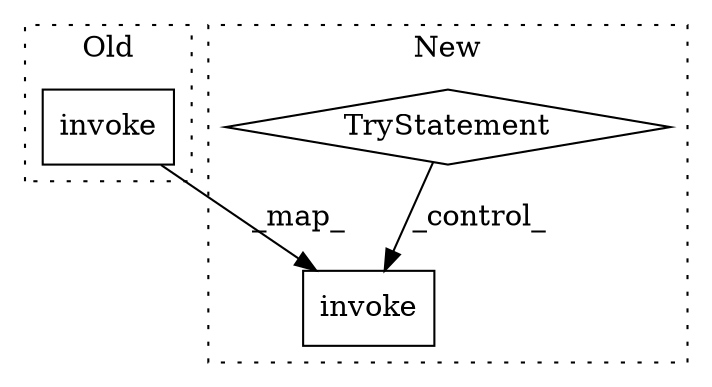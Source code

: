 digraph G {
subgraph cluster0 {
1 [label="invoke" a="32" s="1373,1384" l="7,1" shape="box"];
label = "Old";
style="dotted";
}
subgraph cluster1 {
2 [label="invoke" a="32" s="1385,1396" l="7,1" shape="box"];
3 [label="TryStatement" a="54" s="1368" l="4" shape="diamond"];
label = "New";
style="dotted";
}
1 -> 2 [label="_map_"];
3 -> 2 [label="_control_"];
}